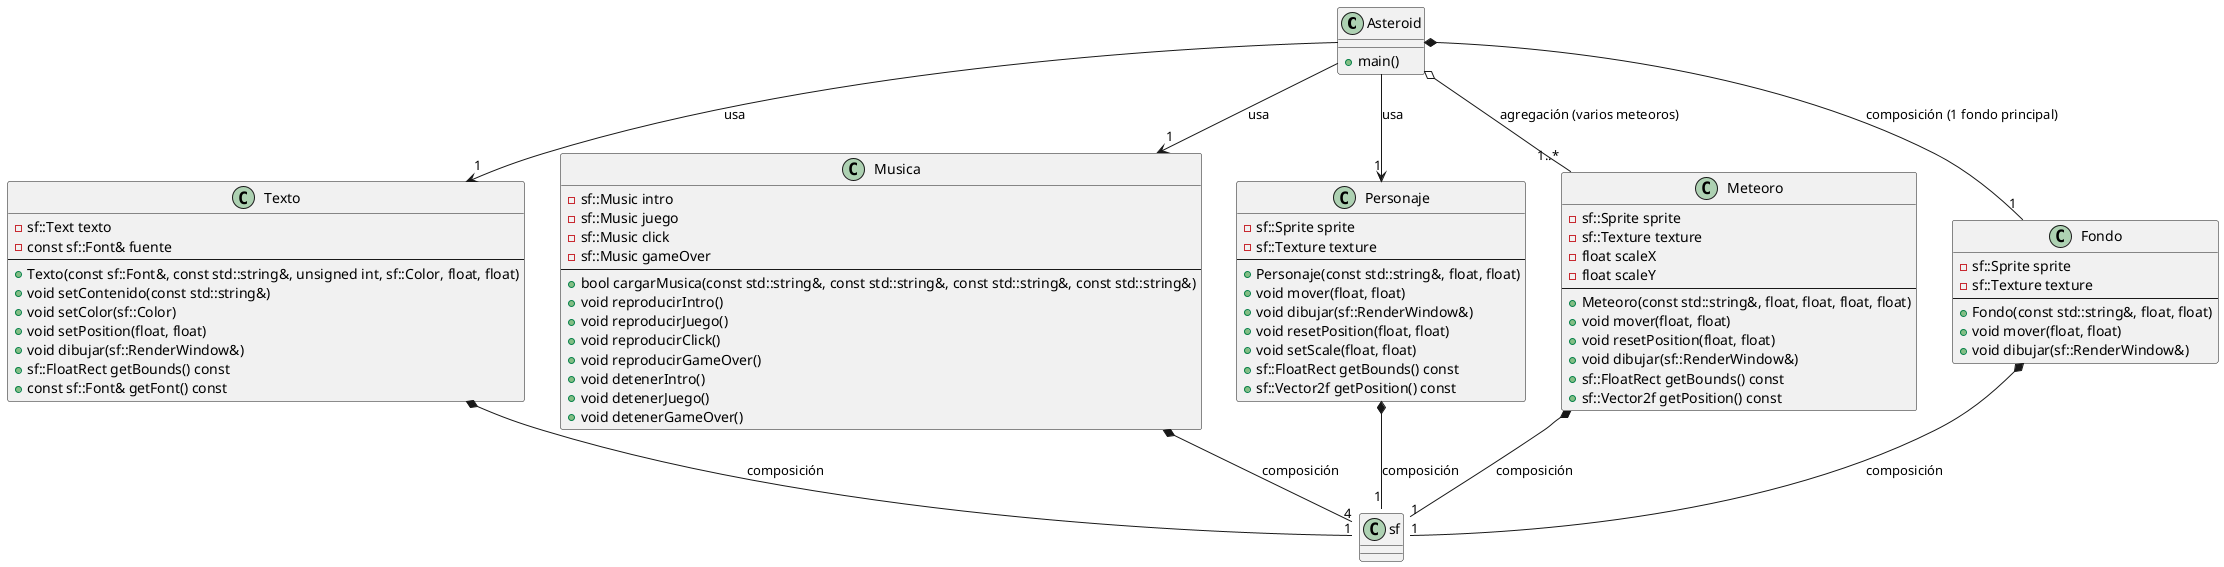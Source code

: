 @startuml
' Clase principal
class Asteroid {
    + main()
}

' Clase Texto
class Texto {
    - sf::Text texto
    - const sf::Font& fuente
    --
    + Texto(const sf::Font&, const std::string&, unsigned int, sf::Color, float, float)
    + void setContenido(const std::string&)
    + void setColor(sf::Color)
    + void setPosition(float, float)
    + void dibujar(sf::RenderWindow&)
    + sf::FloatRect getBounds() const
    + const sf::Font& getFont() const
}

' Clase Música
class Musica {
    - sf::Music intro
    - sf::Music juego
    - sf::Music click
    - sf::Music gameOver
    --
    + bool cargarMusica(const std::string&, const std::string&, const std::string&, const std::string&)
    + void reproducirIntro()
    + void reproducirJuego()
    + void reproducirClick()
    + void reproducirGameOver()
    + void detenerIntro()
    + void detenerJuego()
    + void detenerGameOver()
}

' Clase Personaje
class Personaje {
    - sf::Sprite sprite
    - sf::Texture texture
    --
    + Personaje(const std::string&, float, float)
    + void mover(float, float)
    + void dibujar(sf::RenderWindow&)
    + void resetPosition(float, float)
    + void setScale(float, float)
    + sf::FloatRect getBounds() const
    + sf::Vector2f getPosition() const
}

' Clase Meteoro
class Meteoro {
    - sf::Sprite sprite
    - sf::Texture texture
    - float scaleX
    - float scaleY
    --
    + Meteoro(const std::string&, float, float, float, float)
    + void mover(float, float)
    + void resetPosition(float, float)
    + void dibujar(sf::RenderWindow&)
    + sf::FloatRect getBounds() const
    + sf::Vector2f getPosition() const
}

' Clase Fondo
class Fondo {
    - sf::Sprite sprite
    - sf::Texture texture
    --
    + Fondo(const std::string&, float, float)
    + void mover(float, float)
    + void dibujar(sf::RenderWindow&)
}

' Relaciones
Asteroid --> "1" Texto : usa
Asteroid --> "1" Musica : usa
Asteroid --> "1" Personaje : usa
Asteroid o-- "1..*" Meteoro : "agregación (varios meteoros)"
Asteroid *-- "1" Fondo : "composición (1 fondo principal)"

' Relaciones internas
Texto *-- "1" sf::Font : composición
Musica *-- "4" sf::Music : composición
Personaje *-- "1" sf::Sprite : composición
Meteoro *-- "1" sf::Texture : composición
Fondo *-- "1" sf::Texture : composición

@endum